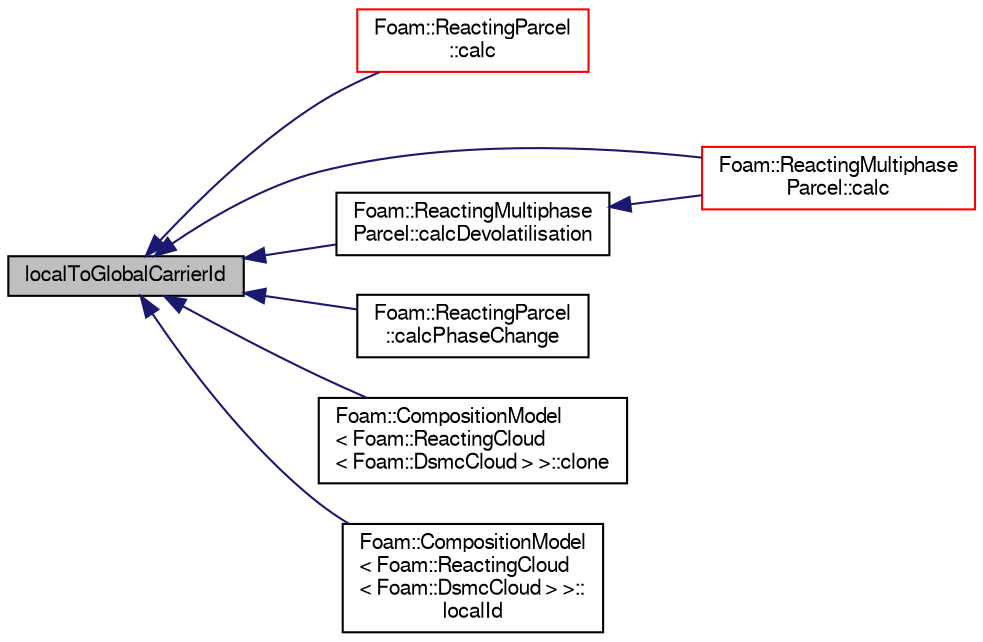 digraph "localToGlobalCarrierId"
{
  bgcolor="transparent";
  edge [fontname="FreeSans",fontsize="10",labelfontname="FreeSans",labelfontsize="10"];
  node [fontname="FreeSans",fontsize="10",shape=record];
  rankdir="LR";
  Node84 [label="localToGlobalCarrierId",height=0.2,width=0.4,color="black", fillcolor="grey75", style="filled", fontcolor="black"];
  Node84 -> Node85 [dir="back",color="midnightblue",fontsize="10",style="solid",fontname="FreeSans"];
  Node85 [label="Foam::ReactingParcel\l::calc",height=0.2,width=0.4,color="red",URL="$a23922.html#a1c2aa9de8e2381d1a7be78bd687fd255",tooltip="Update parcel properties over the time interval. "];
  Node84 -> Node92 [dir="back",color="midnightblue",fontsize="10",style="solid",fontname="FreeSans"];
  Node92 [label="Foam::ReactingMultiphase\lParcel::calc",height=0.2,width=0.4,color="red",URL="$a23910.html#a1c2aa9de8e2381d1a7be78bd687fd255",tooltip="Update parcel properties over the time interval. "];
  Node84 -> Node97 [dir="back",color="midnightblue",fontsize="10",style="solid",fontname="FreeSans"];
  Node97 [label="Foam::ReactingMultiphase\lParcel::calcDevolatilisation",height=0.2,width=0.4,color="black",URL="$a23910.html#a27e44fd232cf9e748036d4574bafd0af",tooltip="Calculate Devolatilisation. "];
  Node97 -> Node92 [dir="back",color="midnightblue",fontsize="10",style="solid",fontname="FreeSans"];
  Node84 -> Node90 [dir="back",color="midnightblue",fontsize="10",style="solid",fontname="FreeSans"];
  Node90 [label="Foam::ReactingParcel\l::calcPhaseChange",height=0.2,width=0.4,color="black",URL="$a23922.html#a623a7991bedba1b8b242d4af39643a14",tooltip="Calculate Phase change. "];
  Node84 -> Node98 [dir="back",color="midnightblue",fontsize="10",style="solid",fontname="FreeSans"];
  Node98 [label="Foam::CompositionModel\l\< Foam::ReactingCloud\l\< Foam::DsmcCloud \> \>::clone",height=0.2,width=0.4,color="black",URL="$a23806.html#a978beb1d8454ca481790660427b9b37c",tooltip="Construct and return a clone. "];
  Node84 -> Node99 [dir="back",color="midnightblue",fontsize="10",style="solid",fontname="FreeSans"];
  Node99 [label="Foam::CompositionModel\l\< Foam::ReactingCloud\l\< Foam::DsmcCloud \> \>::\llocalId",height=0.2,width=0.4,color="black",URL="$a23806.html#acff14cef9e4a4837d29a40d880fa353a",tooltip="Return local id of component cmptName in phase phaseI. "];
}
